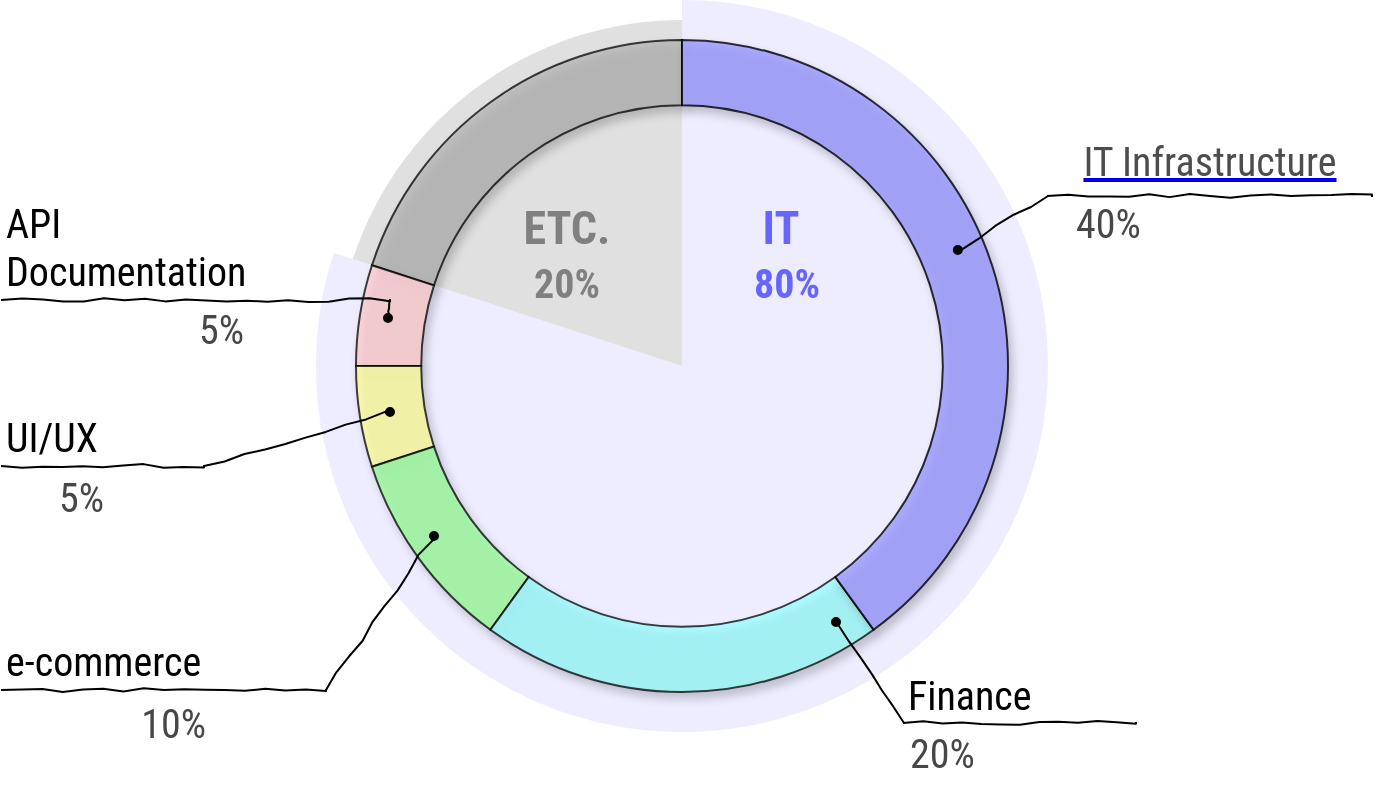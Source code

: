 <mxfile version="22.1.11" type="device">
  <diagram name="Page-1" id="viIcu50T6LygO2T--FVd">
    <mxGraphModel dx="1648" dy="2624" grid="0" gridSize="10" guides="1" tooltips="1" connect="1" arrows="1" fold="1" page="1" pageScale="1" pageWidth="800" pageHeight="800" math="0" shadow="0">
      <root>
        <mxCell id="0" />
        <mxCell id="1" value="light" parent="0" visible="0" />
        <mxCell id="ik-Oswm8SHKjp2aYhbDL-30" value="" style="rounded=1;whiteSpace=wrap;html=1;arcSize=31;strokeColor=none;strokeWidth=1;fillColor=#1CA5B8;fontColor=#ffffff;whiteSpace=wrap;align=left;verticalAlign=middle;spacingLeft=0;fontStyle=0;fontSize=14;spacing=10;shadow=0;glass=0;labelBackgroundColor=none;sketch=1;jiggle=2;curveFitting=1;fontFamily=Helvetica;" parent="1" vertex="1">
          <mxGeometry x="563" y="-630" width="72" height="276" as="geometry" />
        </mxCell>
        <mxCell id="ik-Oswm8SHKjp2aYhbDL-28" value="" style="rounded=1;whiteSpace=wrap;html=1;arcSize=10;strokeColor=none;strokeWidth=1;fillColor=#FFBC26;fontColor=#000000;whiteSpace=wrap;align=left;verticalAlign=middle;spacingLeft=0;fontStyle=1;fontSize=14;spacing=10;shadow=0;glass=0;labelBackgroundColor=none;sketch=1;jiggle=2;curveFitting=1;fontFamily=Helvetica;" parent="1" vertex="1">
          <mxGeometry x="137" y="-631" width="418" height="276" as="geometry" />
        </mxCell>
        <mxCell id="ik-Oswm8SHKjp2aYhbDL-22" value="&lt;font face=&quot;Architects Daughter&quot;&gt;&lt;span&gt;UI / UX&lt;/span&gt;&lt;/font&gt;" style="text;whiteSpace=wrap;html=1;fontSize=16;fontFamily=Helvetica;fontColor=default;align=center;verticalAlign=middle;fontStyle=0" parent="1" vertex="1">
          <mxGeometry x="345" y="-420" width="139" height="22" as="geometry" />
        </mxCell>
        <mxCell id="ik-Oswm8SHKjp2aYhbDL-25" value="&lt;font face=&quot;Architects Daughter&quot;&gt;&lt;span&gt;API Documentation&lt;/span&gt;&lt;/font&gt;" style="text;whiteSpace=wrap;html=1;fontSize=16;fontFamily=Helvetica;fontColor=default;align=center;verticalAlign=middle;fontStyle=0" parent="1" vertex="1">
          <mxGeometry x="408" y="-396" width="139" height="22" as="geometry" />
        </mxCell>
        <mxCell id="ik-Oswm8SHKjp2aYhbDL-27" value="" style="group" parent="1" vertex="1" connectable="0">
          <mxGeometry x="147" y="-503" width="400" height="20" as="geometry" />
        </mxCell>
        <mxCell id="ik-Oswm8SHKjp2aYhbDL-7" value="40%&lt;br&gt;Infrastructure" style="shape=crossbar;whiteSpace=wrap;html=1;rounded=1;shadow=0;glass=0;labelBackgroundColor=none;sketch=1;jiggle=2;curveFitting=1;strokeColor=default;strokeWidth=2;align=center;verticalAlign=middle;fontFamily=Architects Daughter;fontSize=16;fontColor=default;fillColor=default;fontSource=https%3A%2F%2Ffonts.googleapis.com%2Fcss%3Ffamily%3DArchitects%2BDaughter;fontStyle=1" parent="ik-Oswm8SHKjp2aYhbDL-27" vertex="1">
          <mxGeometry width="199.688" height="20" as="geometry" />
        </mxCell>
        <mxCell id="ik-Oswm8SHKjp2aYhbDL-13" value="20%&lt;br&gt;finance" style="shape=crossbar;whiteSpace=wrap;html=1;rounded=1;shadow=0;glass=0;labelBackgroundColor=none;sketch=1;jiggle=2;curveFitting=1;strokeColor=default;strokeWidth=2;align=center;verticalAlign=middle;fontFamily=Architects Daughter;fontSize=16;fontColor=default;fillColor=default;fontSource=https%3A%2F%2Ffonts.googleapis.com%2Fcss%3Ffamily%3DArchitects%2BDaughter;fontStyle=1" parent="ik-Oswm8SHKjp2aYhbDL-27" vertex="1">
          <mxGeometry x="199.688" width="99.844" height="20" as="geometry" />
        </mxCell>
        <mxCell id="ik-Oswm8SHKjp2aYhbDL-14" value="10%&lt;br&gt;&amp;nbsp;" style="shape=crossbar;whiteSpace=wrap;html=1;rounded=1;shadow=0;glass=0;labelBackgroundColor=none;sketch=1;jiggle=2;curveFitting=1;strokeColor=default;strokeWidth=2;align=center;verticalAlign=middle;fontFamily=Architects Daughter;fontSize=16;fontColor=default;fillColor=default;fontSource=https%3A%2F%2Ffonts.googleapis.com%2Fcss%3Ffamily%3DArchitects%2BDaughter;fontStyle=1" parent="ik-Oswm8SHKjp2aYhbDL-27" vertex="1">
          <mxGeometry x="299.532" width="49.922" height="20" as="geometry" />
        </mxCell>
        <mxCell id="ik-Oswm8SHKjp2aYhbDL-21" value="5%&lt;br&gt;&amp;nbsp;" style="shape=crossbar;whiteSpace=wrap;html=1;rounded=1;shadow=0;glass=0;labelBackgroundColor=none;sketch=1;jiggle=2;curveFitting=1;strokeColor=default;strokeWidth=2;align=center;verticalAlign=middle;fontFamily=Architects Daughter;fontSize=16;fontColor=default;fillColor=default;fontSource=https%3A%2F%2Ffonts.googleapis.com%2Fcss%3Ffamily%3DArchitects%2BDaughter;fontStyle=1" parent="ik-Oswm8SHKjp2aYhbDL-27" vertex="1">
          <mxGeometry x="350.078" width="24.961" height="20" as="geometry" />
        </mxCell>
        <mxCell id="ik-Oswm8SHKjp2aYhbDL-24" value="5%&lt;br&gt;&amp;nbsp;" style="shape=crossbar;whiteSpace=wrap;html=1;rounded=1;shadow=0;glass=0;labelBackgroundColor=none;sketch=1;jiggle=2;curveFitting=1;strokeColor=default;strokeWidth=2;align=center;verticalAlign=middle;fontFamily=Architects Daughter;fontSize=16;fontColor=default;fillColor=default;fontSource=https%3A%2F%2Ffonts.googleapis.com%2Fcss%3Ffamily%3DArchitects%2BDaughter;fontStyle=1" parent="ik-Oswm8SHKjp2aYhbDL-27" vertex="1">
          <mxGeometry x="375.039" width="24.961" height="20" as="geometry" />
        </mxCell>
        <mxCell id="ik-Oswm8SHKjp2aYhbDL-20" style="edgeStyle=orthogonalEdgeStyle;rounded=0;sketch=1;hachureGap=4;jiggle=2;curveFitting=1;orthogonalLoop=1;jettySize=auto;html=1;exitX=0.5;exitY=0.5;exitDx=0;exitDy=0;exitPerimeter=0;fontFamily=Helvetica;fontSource=https%3A%2F%2Ffonts.googleapis.com%2Fcss%3Ffamily%3DArchitects%2BDaughter;fontSize=16;fontColor=default;startSize=8;endSize=8;" parent="1" source="ik-Oswm8SHKjp2aYhbDL-21" target="ik-Oswm8SHKjp2aYhbDL-22" edge="1">
          <mxGeometry relative="1" as="geometry">
            <Array as="points">
              <mxPoint x="510" y="-443" />
              <mxPoint x="415" y="-443" />
            </Array>
          </mxGeometry>
        </mxCell>
        <mxCell id="ik-Oswm8SHKjp2aYhbDL-23" style="edgeStyle=orthogonalEdgeStyle;rounded=0;sketch=1;hachureGap=4;jiggle=2;curveFitting=1;orthogonalLoop=1;jettySize=auto;html=1;exitX=0.5;exitY=0.5;exitDx=0;exitDy=0;exitPerimeter=0;fontFamily=Helvetica;fontSource=https%3A%2F%2Ffonts.googleapis.com%2Fcss%3Ffamily%3DArchitects%2BDaughter;fontSize=16;fontColor=default;startSize=8;endSize=8;" parent="1" source="ik-Oswm8SHKjp2aYhbDL-24" target="ik-Oswm8SHKjp2aYhbDL-25" edge="1">
          <mxGeometry relative="1" as="geometry">
            <Array as="points">
              <mxPoint x="535" y="-422" />
              <mxPoint x="478" y="-422" />
            </Array>
          </mxGeometry>
        </mxCell>
        <mxCell id="ik-Oswm8SHKjp2aYhbDL-31" value="&lt;font face=&quot;Architects Daughter&quot;&gt;&lt;span&gt;e-commerce&lt;/span&gt;&lt;/font&gt;" style="text;whiteSpace=wrap;html=1;fontSize=16;fontFamily=Helvetica;fontColor=default;align=center;verticalAlign=middle;fontStyle=0" parent="1" vertex="1">
          <mxGeometry x="277.5" y="-438" width="139" height="22" as="geometry" />
        </mxCell>
        <mxCell id="ik-Oswm8SHKjp2aYhbDL-19" style="edgeStyle=orthogonalEdgeStyle;rounded=0;sketch=1;hachureGap=4;jiggle=2;curveFitting=1;orthogonalLoop=1;jettySize=auto;html=1;exitX=0.5;exitY=0.5;exitDx=0;exitDy=0;exitPerimeter=0;fontFamily=Helvetica;fontSource=https%3A%2F%2Ffonts.googleapis.com%2Fcss%3Ffamily%3DArchitects%2BDaughter;fontSize=16;fontColor=default;startSize=8;endSize=8;entryX=0.475;entryY=0.091;entryDx=0;entryDy=0;entryPerimeter=0;" parent="1" source="ik-Oswm8SHKjp2aYhbDL-14" target="ik-Oswm8SHKjp2aYhbDL-31" edge="1">
          <mxGeometry relative="1" as="geometry">
            <mxPoint x="494" y="-267" as="targetPoint" />
            <Array as="points">
              <mxPoint x="471" y="-457" />
              <mxPoint x="344" y="-457" />
            </Array>
          </mxGeometry>
        </mxCell>
        <mxCell id="ik-Oswm8SHKjp2aYhbDL-71" value="IT&lt;br style=&quot;font-size: 26px;&quot;&gt;(80%)" style="rounded=1;whiteSpace=wrap;html=1;strokeWidth=2;fillWeight=4;hachureGap=8;hachureAngle=45;fillColor=#999900;sketch=1;shadow=0;glass=0;labelBackgroundColor=none;jiggle=2;curveFitting=1;strokeColor=default;align=center;verticalAlign=bottom;fontFamily=Architects Daughter;fontSize=26;fontColor=default;labelPosition=center;verticalLabelPosition=top;fontSource=https%3A%2F%2Ffonts.googleapis.com%2Fcss%3Ffamily%3DArchitects%2BDaughter;fontStyle=1" parent="1" vertex="1">
          <mxGeometry x="147" y="-545" width="402" height="25" as="geometry" />
        </mxCell>
        <mxCell id="ik-Oswm8SHKjp2aYhbDL-72" value="ETC.&lt;br&gt;(20%)" style="rounded=1;whiteSpace=wrap;html=1;strokeWidth=2;fillWeight=4;hachureGap=8;hachureAngle=45;fillColor=#9999FF;sketch=1;shadow=0;glass=0;labelBackgroundColor=none;jiggle=2;curveFitting=1;strokeColor=default;align=center;verticalAlign=bottom;fontFamily=Architects Daughter;fontSize=26;fontColor=default;labelPosition=center;verticalLabelPosition=top;fontSource=https%3A%2F%2Ffonts.googleapis.com%2Fcss%3Ffamily%3DArchitects%2BDaughter;fontStyle=1" parent="1" vertex="1">
          <mxGeometry x="569" y="-545" width="60" height="25" as="geometry" />
        </mxCell>
        <mxCell id="ik-Oswm8SHKjp2aYhbDL-79" value="&lt;font face=&quot;Architects Daughter&quot; style=&quot;font-size: 15px;&quot;&gt;Art,&lt;br style=&quot;font-size: 15px;&quot;&gt;Social Science,&lt;br style=&quot;font-size: 15px;&quot;&gt;Media &amp;amp; commu-nication&lt;br style=&quot;font-size: 15px;&quot;&gt;&lt;/font&gt;" style="text;whiteSpace=wrap;html=1;fontSize=15;fontFamily=Helvetica;fontColor=default;align=center;verticalAlign=top;fontStyle=0" parent="1" vertex="1">
          <mxGeometry x="569" y="-512" width="61" height="143" as="geometry" />
        </mxCell>
        <mxCell id="ik-Oswm8SHKjp2aYhbDL-80" value="&lt;font face=&quot;Architects Daughter&quot;&gt;&lt;span&gt;by format&lt;/span&gt;&lt;/font&gt;" style="text;whiteSpace=wrap;html=1;fontSize=16;fontFamily=Helvetica;fontColor=default;align=left;verticalAlign=middle;fontStyle=1" parent="1" vertex="1">
          <mxGeometry x="143" y="-343" width="139" height="22" as="geometry" />
        </mxCell>
        <mxCell id="ik-Oswm8SHKjp2aYhbDL-60" value="30%&lt;br&gt;documents" style="rounded=1;whiteSpace=wrap;html=1;arcSize=50;strokeColor=none;strokeWidth=1;fillColor=#727F8C;fontColor=default;whiteSpace=wrap;align=center;verticalAlign=middle;spacingLeft=0;fontStyle=1;fontSize=18;spacing=10;shadow=0;glass=0;labelBackgroundColor=none;sketch=1;jiggle=2;curveFitting=1;fontFamily=Architects Daughter;fontSource=https%3A%2F%2Ffonts.googleapis.com%2Fcss%3Ffamily%3DArchitects%2BDaughter;fillStyle=hachure;container=0;" parent="1" vertex="1">
          <mxGeometry x="137" y="-317" width="149.124" height="50" as="geometry" />
        </mxCell>
        <mxCell id="ik-Oswm8SHKjp2aYhbDL-65" value="10%&lt;br&gt;ETC." style="rounded=1;whiteSpace=wrap;html=1;arcSize=50;strokeColor=none;strokeWidth=1;fillColor=#727F8C;fontColor=default;whiteSpace=wrap;align=center;verticalAlign=middle;spacingLeft=0;fontStyle=1;fontSize=18;spacing=0;shadow=0;glass=0;labelBackgroundColor=none;sketch=1;jiggle=2;curveFitting=1;fontFamily=Architects Daughter;fontSource=https%3A%2F%2Ffonts.googleapis.com%2Fcss%3Ffamily%3DArchitects%2BDaughter;fillStyle=hachure;container=0;horizontal=1;" parent="1" vertex="1">
          <mxGeometry x="586.213" y="-317" width="48.787" height="50" as="geometry" />
        </mxCell>
        <mxCell id="ik-Oswm8SHKjp2aYhbDL-61" value="20% website" style="rounded=1;whiteSpace=wrap;html=1;arcSize=50;strokeColor=none;strokeWidth=1;fillColor=#727F8C;fontColor=default;whiteSpace=wrap;align=center;verticalAlign=middle;spacingLeft=0;fontStyle=1;fontSize=18;spacing=10;shadow=0;glass=0;labelBackgroundColor=none;sketch=1;jiggle=2;curveFitting=1;fontFamily=Architects Daughter;fontSource=https%3A%2F%2Ffonts.googleapis.com%2Fcss%3Ffamily%3DArchitects%2BDaughter;fillStyle=hachure;container=0;" parent="1" vertex="1">
          <mxGeometry x="291" y="-317" width="93" height="50" as="geometry" />
        </mxCell>
        <mxCell id="ik-Oswm8SHKjp2aYhbDL-62" value="20%&lt;br&gt;subtitling" style="rounded=1;whiteSpace=wrap;html=1;arcSize=50;strokeColor=none;strokeWidth=1;fillColor=#727F8C;fontColor=default;whiteSpace=wrap;align=center;verticalAlign=middle;spacingLeft=0;fontStyle=1;fontSize=18;spacing=10;shadow=0;glass=0;labelBackgroundColor=none;sketch=1;jiggle=2;curveFitting=1;fontFamily=Architects Daughter;fontSource=https%3A%2F%2Ffonts.googleapis.com%2Fcss%3Ffamily%3DArchitects%2BDaughter;fillStyle=hachure;container=0;" parent="1" vertex="1">
          <mxGeometry x="389" y="-317" width="93" height="50" as="geometry" />
        </mxCell>
        <mxCell id="ik-Oswm8SHKjp2aYhbDL-64" value="20%&lt;br&gt;P.R." style="rounded=1;whiteSpace=wrap;html=1;arcSize=50;strokeColor=none;strokeWidth=1;fillColor=#727F8C;fontColor=default;whiteSpace=wrap;align=center;verticalAlign=middle;spacingLeft=0;fontStyle=1;fontSize=18;spacing=10;shadow=0;glass=0;labelBackgroundColor=none;sketch=1;jiggle=2;curveFitting=1;fontFamily=Architects Daughter;fontSource=https%3A%2F%2Ffonts.googleapis.com%2Fcss%3Ffamily%3DArchitects%2BDaughter;fillStyle=hachure;container=0;" parent="1" vertex="1">
          <mxGeometry x="487" y="-317" width="93" height="50" as="geometry" />
        </mxCell>
        <mxCell id="ik-Oswm8SHKjp2aYhbDL-115" value="dark" parent="0" visible="0" />
        <mxCell id="ik-Oswm8SHKjp2aYhbDL-116" value="" style="rounded=1;whiteSpace=wrap;html=1;arcSize=31;strokeColor=none;strokeWidth=1;fillColor=#1CA5B8;fontColor=#ffffff;whiteSpace=wrap;align=left;verticalAlign=middle;spacingLeft=0;fontStyle=0;fontSize=14;spacing=10;shadow=0;glass=0;labelBackgroundColor=none;sketch=1;jiggle=2;curveFitting=1;fontFamily=Helvetica;opacity=50;" parent="ik-Oswm8SHKjp2aYhbDL-115" vertex="1">
          <mxGeometry x="563" y="-630" width="72" height="276" as="geometry" />
        </mxCell>
        <mxCell id="ik-Oswm8SHKjp2aYhbDL-117" value="" style="rounded=1;whiteSpace=wrap;html=1;arcSize=10;strokeColor=none;strokeWidth=1;fillColor=#FFBC26;fontColor=#000000;whiteSpace=wrap;align=left;verticalAlign=middle;spacingLeft=0;fontStyle=1;fontSize=14;spacing=10;shadow=0;glass=0;labelBackgroundColor=none;sketch=1;jiggle=2;curveFitting=1;fontFamily=Helvetica;opacity=50;" parent="ik-Oswm8SHKjp2aYhbDL-115" vertex="1">
          <mxGeometry x="137" y="-631" width="418" height="276" as="geometry" />
        </mxCell>
        <mxCell id="ik-Oswm8SHKjp2aYhbDL-118" value="&lt;font face=&quot;Architects Daughter&quot;&gt;&lt;span&gt;UI / UX&lt;/span&gt;&lt;/font&gt;" style="text;whiteSpace=wrap;html=1;fontSize=16;fontFamily=Helvetica;fontColor=default;align=center;verticalAlign=middle;fontStyle=0" parent="ik-Oswm8SHKjp2aYhbDL-115" vertex="1">
          <mxGeometry x="345" y="-420" width="139" height="22" as="geometry" />
        </mxCell>
        <mxCell id="ik-Oswm8SHKjp2aYhbDL-119" value="&lt;font face=&quot;Architects Daughter&quot;&gt;&lt;span&gt;API Documentation&lt;/span&gt;&lt;/font&gt;" style="text;whiteSpace=wrap;html=1;fontSize=16;fontFamily=Helvetica;fontColor=default;align=center;verticalAlign=middle;fontStyle=0" parent="ik-Oswm8SHKjp2aYhbDL-115" vertex="1">
          <mxGeometry x="408" y="-396" width="139" height="22" as="geometry" />
        </mxCell>
        <mxCell id="ik-Oswm8SHKjp2aYhbDL-120" value="" style="group" parent="ik-Oswm8SHKjp2aYhbDL-115" vertex="1" connectable="0">
          <mxGeometry x="147" y="-503" width="400" height="20" as="geometry" />
        </mxCell>
        <mxCell id="ik-Oswm8SHKjp2aYhbDL-121" value="40%&lt;br&gt;Infrastructure" style="shape=crossbar;whiteSpace=wrap;html=1;rounded=1;shadow=0;glass=0;labelBackgroundColor=none;sketch=1;jiggle=2;curveFitting=1;strokeColor=default;strokeWidth=2;align=center;verticalAlign=middle;fontFamily=Architects Daughter;fontSize=16;fontColor=default;fillColor=default;fontSource=https%3A%2F%2Ffonts.googleapis.com%2Fcss%3Ffamily%3DArchitects%2BDaughter;fontStyle=1" parent="ik-Oswm8SHKjp2aYhbDL-120" vertex="1">
          <mxGeometry width="199.688" height="20" as="geometry" />
        </mxCell>
        <mxCell id="ik-Oswm8SHKjp2aYhbDL-122" value="20%&lt;br&gt;finance" style="shape=crossbar;whiteSpace=wrap;html=1;rounded=1;shadow=0;glass=0;labelBackgroundColor=none;sketch=1;jiggle=2;curveFitting=1;strokeColor=default;strokeWidth=2;align=center;verticalAlign=middle;fontFamily=Architects Daughter;fontSize=16;fontColor=default;fillColor=default;fontSource=https%3A%2F%2Ffonts.googleapis.com%2Fcss%3Ffamily%3DArchitects%2BDaughter;fontStyle=1" parent="ik-Oswm8SHKjp2aYhbDL-120" vertex="1">
          <mxGeometry x="199.688" width="99.844" height="20" as="geometry" />
        </mxCell>
        <mxCell id="ik-Oswm8SHKjp2aYhbDL-123" value="10%&lt;br&gt;&amp;nbsp;" style="shape=crossbar;whiteSpace=wrap;html=1;rounded=1;shadow=0;glass=0;labelBackgroundColor=none;sketch=1;jiggle=2;curveFitting=1;strokeColor=default;strokeWidth=2;align=center;verticalAlign=middle;fontFamily=Architects Daughter;fontSize=16;fontColor=default;fillColor=default;fontSource=https%3A%2F%2Ffonts.googleapis.com%2Fcss%3Ffamily%3DArchitects%2BDaughter;fontStyle=1" parent="ik-Oswm8SHKjp2aYhbDL-120" vertex="1">
          <mxGeometry x="299.532" width="49.922" height="20" as="geometry" />
        </mxCell>
        <mxCell id="ik-Oswm8SHKjp2aYhbDL-124" value="5%&lt;br&gt;&amp;nbsp;" style="shape=crossbar;whiteSpace=wrap;html=1;rounded=1;shadow=0;glass=0;labelBackgroundColor=none;sketch=1;jiggle=2;curveFitting=1;strokeColor=default;strokeWidth=2;align=center;verticalAlign=middle;fontFamily=Architects Daughter;fontSize=16;fontColor=default;fillColor=default;fontSource=https%3A%2F%2Ffonts.googleapis.com%2Fcss%3Ffamily%3DArchitects%2BDaughter;fontStyle=1" parent="ik-Oswm8SHKjp2aYhbDL-120" vertex="1">
          <mxGeometry x="350.078" width="24.961" height="20" as="geometry" />
        </mxCell>
        <mxCell id="ik-Oswm8SHKjp2aYhbDL-125" value="5%&lt;br&gt;&amp;nbsp;" style="shape=crossbar;whiteSpace=wrap;html=1;rounded=1;shadow=0;glass=0;labelBackgroundColor=none;sketch=1;jiggle=2;curveFitting=1;strokeColor=default;strokeWidth=2;align=center;verticalAlign=middle;fontFamily=Architects Daughter;fontSize=16;fontColor=default;fillColor=default;fontSource=https%3A%2F%2Ffonts.googleapis.com%2Fcss%3Ffamily%3DArchitects%2BDaughter;fontStyle=1" parent="ik-Oswm8SHKjp2aYhbDL-120" vertex="1">
          <mxGeometry x="375.039" width="24.961" height="20" as="geometry" />
        </mxCell>
        <mxCell id="ik-Oswm8SHKjp2aYhbDL-126" style="edgeStyle=orthogonalEdgeStyle;rounded=0;sketch=1;hachureGap=4;jiggle=2;curveFitting=1;orthogonalLoop=1;jettySize=auto;html=1;exitX=0.5;exitY=0.5;exitDx=0;exitDy=0;exitPerimeter=0;fontFamily=Helvetica;fontSource=https%3A%2F%2Ffonts.googleapis.com%2Fcss%3Ffamily%3DArchitects%2BDaughter;fontSize=16;fontColor=default;startSize=8;endSize=8;" parent="ik-Oswm8SHKjp2aYhbDL-115" source="ik-Oswm8SHKjp2aYhbDL-124" target="ik-Oswm8SHKjp2aYhbDL-118" edge="1">
          <mxGeometry relative="1" as="geometry">
            <Array as="points">
              <mxPoint x="510" y="-443" />
              <mxPoint x="415" y="-443" />
            </Array>
          </mxGeometry>
        </mxCell>
        <mxCell id="ik-Oswm8SHKjp2aYhbDL-127" style="edgeStyle=orthogonalEdgeStyle;rounded=0;sketch=1;hachureGap=4;jiggle=2;curveFitting=1;orthogonalLoop=1;jettySize=auto;html=1;exitX=0.5;exitY=0.5;exitDx=0;exitDy=0;exitPerimeter=0;fontFamily=Helvetica;fontSource=https%3A%2F%2Ffonts.googleapis.com%2Fcss%3Ffamily%3DArchitects%2BDaughter;fontSize=16;fontColor=default;startSize=8;endSize=8;" parent="ik-Oswm8SHKjp2aYhbDL-115" source="ik-Oswm8SHKjp2aYhbDL-125" target="ik-Oswm8SHKjp2aYhbDL-119" edge="1">
          <mxGeometry relative="1" as="geometry">
            <Array as="points">
              <mxPoint x="535" y="-422" />
              <mxPoint x="478" y="-422" />
            </Array>
          </mxGeometry>
        </mxCell>
        <mxCell id="ik-Oswm8SHKjp2aYhbDL-128" value="&lt;font face=&quot;Architects Daughter&quot;&gt;&lt;span&gt;e-commerce&lt;/span&gt;&lt;/font&gt;" style="text;whiteSpace=wrap;html=1;fontSize=16;fontFamily=Helvetica;fontColor=default;align=center;verticalAlign=middle;fontStyle=0" parent="ik-Oswm8SHKjp2aYhbDL-115" vertex="1">
          <mxGeometry x="277.5" y="-438" width="139" height="22" as="geometry" />
        </mxCell>
        <mxCell id="ik-Oswm8SHKjp2aYhbDL-129" style="edgeStyle=orthogonalEdgeStyle;rounded=0;sketch=1;hachureGap=4;jiggle=2;curveFitting=1;orthogonalLoop=1;jettySize=auto;html=1;exitX=0.5;exitY=0.5;exitDx=0;exitDy=0;exitPerimeter=0;fontFamily=Helvetica;fontSource=https%3A%2F%2Ffonts.googleapis.com%2Fcss%3Ffamily%3DArchitects%2BDaughter;fontSize=16;fontColor=default;startSize=8;endSize=8;entryX=0.475;entryY=0.091;entryDx=0;entryDy=0;entryPerimeter=0;" parent="ik-Oswm8SHKjp2aYhbDL-115" source="ik-Oswm8SHKjp2aYhbDL-123" target="ik-Oswm8SHKjp2aYhbDL-128" edge="1">
          <mxGeometry relative="1" as="geometry">
            <mxPoint x="494" y="-267" as="targetPoint" />
            <Array as="points">
              <mxPoint x="471" y="-457" />
              <mxPoint x="344" y="-457" />
            </Array>
          </mxGeometry>
        </mxCell>
        <mxCell id="ik-Oswm8SHKjp2aYhbDL-130" value="IT&lt;br style=&quot;font-size: 26px;&quot;&gt;(80%)" style="rounded=1;whiteSpace=wrap;html=1;strokeWidth=2;fillWeight=4;hachureGap=8;hachureAngle=45;fillColor=#999900;sketch=1;shadow=0;glass=0;labelBackgroundColor=none;jiggle=2;curveFitting=1;strokeColor=default;align=center;verticalAlign=bottom;fontFamily=Architects Daughter;fontSize=26;fontColor=default;labelPosition=center;verticalLabelPosition=top;fontSource=https%3A%2F%2Ffonts.googleapis.com%2Fcss%3Ffamily%3DArchitects%2BDaughter;fontStyle=1" parent="ik-Oswm8SHKjp2aYhbDL-115" vertex="1">
          <mxGeometry x="147" y="-545" width="402" height="25" as="geometry" />
        </mxCell>
        <mxCell id="ik-Oswm8SHKjp2aYhbDL-131" value="ETC.&lt;br&gt;(20%)" style="rounded=1;whiteSpace=wrap;html=1;strokeWidth=2;fillWeight=4;hachureGap=8;hachureAngle=45;fillColor=#9999FF;sketch=1;shadow=0;glass=0;labelBackgroundColor=none;jiggle=2;curveFitting=1;strokeColor=default;align=center;verticalAlign=bottom;fontFamily=Architects Daughter;fontSize=26;fontColor=default;labelPosition=center;verticalLabelPosition=top;fontSource=https%3A%2F%2Ffonts.googleapis.com%2Fcss%3Ffamily%3DArchitects%2BDaughter;fontStyle=1" parent="ik-Oswm8SHKjp2aYhbDL-115" vertex="1">
          <mxGeometry x="569" y="-545" width="60" height="25" as="geometry" />
        </mxCell>
        <mxCell id="ik-Oswm8SHKjp2aYhbDL-132" value="&lt;font face=&quot;Architects Daughter&quot; style=&quot;font-size: 15px;&quot;&gt;Art,&lt;br style=&quot;font-size: 15px;&quot;&gt;Social Science,&lt;br style=&quot;font-size: 15px;&quot;&gt;Media &amp;amp; commu-nication&lt;br style=&quot;font-size: 15px;&quot;&gt;&lt;/font&gt;" style="text;whiteSpace=wrap;html=1;fontSize=15;fontFamily=Helvetica;fontColor=default;align=center;verticalAlign=top;fontStyle=0" parent="ik-Oswm8SHKjp2aYhbDL-115" vertex="1">
          <mxGeometry x="569" y="-512" width="61" height="143" as="geometry" />
        </mxCell>
        <mxCell id="ik-Oswm8SHKjp2aYhbDL-133" value="&lt;font face=&quot;Architects Daughter&quot;&gt;&lt;span&gt;by format&lt;/span&gt;&lt;/font&gt;" style="text;whiteSpace=wrap;html=1;fontSize=16;fontFamily=Helvetica;fontColor=default;align=left;verticalAlign=middle;fontStyle=1" parent="ik-Oswm8SHKjp2aYhbDL-115" vertex="1">
          <mxGeometry x="143" y="-343" width="139" height="22" as="geometry" />
        </mxCell>
        <mxCell id="ik-Oswm8SHKjp2aYhbDL-134" value="30%&lt;br&gt;documents" style="rounded=1;whiteSpace=wrap;html=1;arcSize=50;strokeColor=none;strokeWidth=1;fillColor=#727F8C;fontColor=#CCCCCC;whiteSpace=wrap;align=center;verticalAlign=middle;spacingLeft=0;fontStyle=1;fontSize=18;spacing=10;shadow=0;glass=0;labelBackgroundColor=none;sketch=1;jiggle=2;curveFitting=1;fontFamily=Architects Daughter;fontSource=https%3A%2F%2Ffonts.googleapis.com%2Fcss%3Ffamily%3DArchitects%2BDaughter;fillStyle=hachure;container=0;opacity=75;" parent="ik-Oswm8SHKjp2aYhbDL-115" vertex="1">
          <mxGeometry x="137" y="-317" width="149.124" height="50" as="geometry" />
        </mxCell>
        <mxCell id="ik-Oswm8SHKjp2aYhbDL-135" value="10%&lt;br&gt;ETC." style="rounded=1;whiteSpace=wrap;html=1;arcSize=50;strokeColor=none;strokeWidth=1;fillColor=#727F8C;fontColor=#CCCCCC;whiteSpace=wrap;align=center;verticalAlign=middle;spacingLeft=0;fontStyle=1;fontSize=18;spacing=0;shadow=0;glass=0;labelBackgroundColor=none;sketch=1;jiggle=2;curveFitting=1;fontFamily=Architects Daughter;fontSource=https%3A%2F%2Ffonts.googleapis.com%2Fcss%3Ffamily%3DArchitects%2BDaughter;fillStyle=hachure;container=0;horizontal=1;opacity=75;" parent="ik-Oswm8SHKjp2aYhbDL-115" vertex="1">
          <mxGeometry x="586.213" y="-317" width="48.787" height="50" as="geometry" />
        </mxCell>
        <mxCell id="ik-Oswm8SHKjp2aYhbDL-136" value="20% website" style="rounded=1;whiteSpace=wrap;html=1;arcSize=50;strokeColor=none;strokeWidth=1;fillColor=#727F8C;fontColor=#CCCCCC;whiteSpace=wrap;align=center;verticalAlign=middle;spacingLeft=0;fontStyle=1;fontSize=18;spacing=10;shadow=0;glass=0;labelBackgroundColor=none;sketch=1;jiggle=2;curveFitting=1;fontFamily=Architects Daughter;fontSource=https%3A%2F%2Ffonts.googleapis.com%2Fcss%3Ffamily%3DArchitects%2BDaughter;fillStyle=hachure;container=0;opacity=75;" parent="ik-Oswm8SHKjp2aYhbDL-115" vertex="1">
          <mxGeometry x="291" y="-317" width="93" height="50" as="geometry" />
        </mxCell>
        <mxCell id="ik-Oswm8SHKjp2aYhbDL-137" value="20%&lt;br&gt;subtitling" style="rounded=1;whiteSpace=wrap;html=1;arcSize=50;strokeColor=none;strokeWidth=1;fillColor=#727F8C;fontColor=#CCCCCC;whiteSpace=wrap;align=center;verticalAlign=middle;spacingLeft=0;fontStyle=1;fontSize=18;spacing=10;shadow=0;glass=0;labelBackgroundColor=none;sketch=1;jiggle=2;curveFitting=1;fontFamily=Architects Daughter;fontSource=https%3A%2F%2Ffonts.googleapis.com%2Fcss%3Ffamily%3DArchitects%2BDaughter;fillStyle=hachure;container=0;opacity=75;" parent="ik-Oswm8SHKjp2aYhbDL-115" vertex="1">
          <mxGeometry x="389" y="-317" width="93" height="50" as="geometry" />
        </mxCell>
        <mxCell id="ik-Oswm8SHKjp2aYhbDL-138" value="20%&lt;br&gt;P.R." style="rounded=1;whiteSpace=wrap;html=1;arcSize=50;strokeColor=none;strokeWidth=1;fillColor=#727F8C;fontColor=#CCCCCC;whiteSpace=wrap;align=center;verticalAlign=middle;spacingLeft=0;fontStyle=1;fontSize=18;spacing=10;shadow=0;glass=0;labelBackgroundColor=none;sketch=1;jiggle=2;curveFitting=1;fontFamily=Architects Daughter;fontSource=https%3A%2F%2Ffonts.googleapis.com%2Fcss%3Ffamily%3DArchitects%2BDaughter;fillStyle=hachure;container=0;opacity=75;" parent="ik-Oswm8SHKjp2aYhbDL-115" vertex="1">
          <mxGeometry x="487" y="-317" width="93" height="50" as="geometry" />
        </mxCell>
        <mxCell id="ik-Oswm8SHKjp2aYhbDL-139" value="neutral, glossy" style="" parent="0" visible="0" />
        <mxCell id="fKAavyPOBQqlRlKc0EKa-1" value="" style="rounded=1;whiteSpace=wrap;html=1;arcSize=10;strokeColor=none;strokeWidth=1;fillColor=#FFBC26;fontColor=#000000;whiteSpace=wrap;align=left;verticalAlign=middle;spacingLeft=0;fontStyle=1;fontSize=14;spacing=10;shadow=0;glass=0;labelBackgroundColor=none;sketch=1;jiggle=2;curveFitting=1;fontFamily=Helvetica;opacity=50;fillStyle=dashed;" vertex="1" parent="ik-Oswm8SHKjp2aYhbDL-139">
          <mxGeometry x="136" y="-595" width="490" height="260" as="geometry" />
        </mxCell>
        <mxCell id="ik-Oswm8SHKjp2aYhbDL-142" value="&lt;font style=&quot;font-size: 12px;&quot;&gt;&lt;span style=&quot;font-size: 12px;&quot;&gt;UI / UX&lt;/span&gt;&lt;/font&gt;" style="text;whiteSpace=wrap;html=1;fontSize=12;fontFamily=IBM Plex Sans Condensed;fontColor=default;align=center;verticalAlign=top;fontStyle=0;fontSource=https%3A%2F%2Ffonts.googleapis.com%2Fcss%3Ffamily%3DIBM%2BPlex%2BSans%2BCondensed;" parent="ik-Oswm8SHKjp2aYhbDL-139" vertex="1">
          <mxGeometry x="399" y="-424" width="55" height="22" as="geometry" />
        </mxCell>
        <mxCell id="ik-Oswm8SHKjp2aYhbDL-143" value="&lt;font style=&quot;font-size: 12px;&quot;&gt;&lt;span style=&quot;font-size: 12px;&quot;&gt;API Documentation&lt;/span&gt;&lt;/font&gt;" style="text;whiteSpace=wrap;html=1;fontSize=12;fontFamily=IBM Plex Sans Condensed;fontColor=default;align=center;verticalAlign=top;fontStyle=0;fontSource=https%3A%2F%2Ffonts.googleapis.com%2Fcss%3Ffamily%3DIBM%2BPlex%2BSans%2BCondensed;" parent="ik-Oswm8SHKjp2aYhbDL-139" vertex="1">
          <mxGeometry x="463" y="-424" width="83" height="39" as="geometry" />
        </mxCell>
        <mxCell id="ik-Oswm8SHKjp2aYhbDL-150" style="edgeStyle=orthogonalEdgeStyle;rounded=0;hachureGap=4;orthogonalLoop=1;jettySize=auto;html=1;exitX=0.5;exitY=0.5;exitDx=0;exitDy=0;exitPerimeter=0;fontFamily=IBM Plex Sans Condensed;fontSource=https%3A%2F%2Ffonts.googleapis.com%2Fcss%3Ffamily%3DIBM%2BPlex%2BSans%2BCondensed;fontSize=16;fontColor=default;startSize=8;endSize=3;endArrow=blockThin;endFill=1;strokeWidth=1;entryX=0.5;entryY=0;entryDx=0;entryDy=0;" parent="ik-Oswm8SHKjp2aYhbDL-139" source="ik-Oswm8SHKjp2aYhbDL-148" target="ik-Oswm8SHKjp2aYhbDL-142" edge="1">
          <mxGeometry relative="1" as="geometry">
            <Array as="points">
              <mxPoint x="509" y="-444" />
              <mxPoint x="427" y="-444" />
            </Array>
          </mxGeometry>
        </mxCell>
        <mxCell id="ik-Oswm8SHKjp2aYhbDL-151" style="edgeStyle=orthogonalEdgeStyle;rounded=0;hachureGap=4;orthogonalLoop=1;jettySize=auto;html=1;exitX=0.5;exitY=0.5;exitDx=0;exitDy=0;exitPerimeter=0;fontFamily=IBM Plex Sans Condensed;fontSource=https%3A%2F%2Ffonts.googleapis.com%2Fcss%3Ffamily%3DIBM%2BPlex%2BSans%2BCondensed;fontSize=16;fontColor=default;startSize=8;endSize=3;endArrow=blockThin;endFill=1;strokeWidth=1;entryX=0.5;entryY=0;entryDx=0;entryDy=0;" parent="ik-Oswm8SHKjp2aYhbDL-139" source="ik-Oswm8SHKjp2aYhbDL-149" target="ik-Oswm8SHKjp2aYhbDL-143" edge="1">
          <mxGeometry relative="1" as="geometry">
            <Array as="points">
              <mxPoint x="534" y="-438" />
              <mxPoint x="505" y="-438" />
            </Array>
          </mxGeometry>
        </mxCell>
        <mxCell id="ik-Oswm8SHKjp2aYhbDL-152" value="&lt;font style=&quot;font-size: 12px;&quot;&gt;&lt;span style=&quot;font-size: 12px;&quot;&gt;e-commerce&lt;/span&gt;&lt;/font&gt;" style="text;whiteSpace=wrap;html=1;fontSize=12;fontFamily=IBM Plex Sans Condensed;fontColor=default;align=center;verticalAlign=top;fontStyle=0;fontSource=https%3A%2F%2Ffonts.googleapis.com%2Fcss%3Ffamily%3DIBM%2BPlex%2BSans%2BCondensed;" parent="ik-Oswm8SHKjp2aYhbDL-139" vertex="1">
          <mxGeometry x="294.5" y="-424" width="104" height="22" as="geometry" />
        </mxCell>
        <mxCell id="ik-Oswm8SHKjp2aYhbDL-153" style="edgeStyle=orthogonalEdgeStyle;rounded=0;hachureGap=4;orthogonalLoop=1;jettySize=auto;html=1;exitX=0.5;exitY=0.5;exitDx=0;exitDy=0;exitPerimeter=0;fontFamily=IBM Plex Sans Condensed;fontSource=https%3A%2F%2Ffonts.googleapis.com%2Fcss%3Ffamily%3DIBM%2BPlex%2BSans%2BCondensed;fontSize=16;fontColor=default;startSize=8;endSize=3;entryX=0.475;entryY=0.091;entryDx=0;entryDy=0;entryPerimeter=0;endArrow=blockThin;endFill=1;strokeWidth=1;" parent="ik-Oswm8SHKjp2aYhbDL-139" source="ik-Oswm8SHKjp2aYhbDL-147" target="ik-Oswm8SHKjp2aYhbDL-152" edge="1">
          <mxGeometry relative="1" as="geometry">
            <mxPoint x="494" y="-267" as="targetPoint" />
            <Array as="points">
              <mxPoint x="472" y="-451" />
              <mxPoint x="344" y="-451" />
            </Array>
          </mxGeometry>
        </mxCell>
        <mxCell id="ik-Oswm8SHKjp2aYhbDL-154" value="IT&lt;br style=&quot;font-size: 17px;&quot;&gt;(80%)" style="rounded=1;whiteSpace=wrap;html=1;strokeWidth=2;fillWeight=4;hachureGap=8;hachureAngle=45;fillColor=#999900;shadow=0;glass=0;labelBackgroundColor=none;strokeColor=default;align=center;verticalAlign=bottom;fontFamily=IBM Plex Sans;fontSize=17;fontColor=default;labelPosition=center;verticalLabelPosition=top;fontSource=https%3A%2F%2Ffonts.googleapis.com%2Fcss%3Ffamily%3DIBM%2BPlex%2BSans;fontStyle=1;opacity=75;" parent="ik-Oswm8SHKjp2aYhbDL-139" vertex="1">
          <mxGeometry x="147" y="-539" width="399" height="25" as="geometry" />
        </mxCell>
        <mxCell id="ik-Oswm8SHKjp2aYhbDL-155" value="ETC.&lt;br style=&quot;font-size: 17px;&quot;&gt;(20%)" style="rounded=1;whiteSpace=wrap;html=1;strokeWidth=2;fillWeight=4;hachureGap=8;hachureAngle=45;fillColor=#9999FF;shadow=0;glass=0;labelBackgroundColor=none;strokeColor=default;align=center;verticalAlign=bottom;fontFamily=IBM Plex Sans;fontSize=17;fontColor=default;labelPosition=center;verticalLabelPosition=top;fontSource=https%3A%2F%2Ffonts.googleapis.com%2Fcss%3Ffamily%3DIBM%2BPlex%2BSans;fontStyle=1;opacity=75;" parent="ik-Oswm8SHKjp2aYhbDL-139" vertex="1">
          <mxGeometry x="556" y="-539" width="60" height="25" as="geometry" />
        </mxCell>
        <mxCell id="ik-Oswm8SHKjp2aYhbDL-156" value="&lt;font style=&quot;font-size: 12px;&quot;&gt;Art,&lt;br style=&quot;font-size: 12px;&quot;&gt;Social Science,&lt;br style=&quot;font-size: 12px;&quot;&gt;Media &amp;amp; commu-nication&lt;br style=&quot;font-size: 12px;&quot;&gt;&lt;/font&gt;" style="text;whiteSpace=wrap;html=1;fontSize=12;fontFamily=IBM Plex Sans Condensed;fontColor=default;align=center;verticalAlign=top;fontStyle=0;fontSource=https%3A%2F%2Ffonts.googleapis.com%2Fcss%3Ffamily%3DIBM%2BPlex%2BSans%2BCondensed;" parent="ik-Oswm8SHKjp2aYhbDL-139" vertex="1">
          <mxGeometry x="418" y="-182" width="61" height="143" as="geometry" />
        </mxCell>
        <mxCell id="ik-Oswm8SHKjp2aYhbDL-157" value="&lt;font&gt;&lt;span&gt;by format&lt;/span&gt;&lt;/font&gt;" style="text;whiteSpace=wrap;html=1;fontSize=16;fontFamily=IBM Plex Sans;fontColor=default;align=left;verticalAlign=middle;fontStyle=1;fontSource=https%3A%2F%2Ffonts.googleapis.com%2Fcss%3Ffamily%3DIBM%2BPlex%2BSans;" parent="ik-Oswm8SHKjp2aYhbDL-139" vertex="1">
          <mxGeometry x="143" y="-343" width="139" height="22" as="geometry" />
        </mxCell>
        <mxCell id="ik-Oswm8SHKjp2aYhbDL-158" value="30%&lt;br&gt;documents" style="rounded=1;whiteSpace=wrap;html=1;arcSize=50;strokeColor=none;strokeWidth=1;fillColor=#727F8C;fontColor=#CCCCCC;whiteSpace=wrap;align=center;verticalAlign=middle;spacingLeft=0;fontStyle=1;fontSize=18;spacing=10;shadow=0;glass=0;labelBackgroundColor=none;fontFamily=IBM Plex Sans;fontSource=https%3A%2F%2Ffonts.googleapis.com%2Fcss%3Ffamily%3DIBM%2BPlex%2BSans;fillStyle=hachure;container=0;opacity=75;" parent="ik-Oswm8SHKjp2aYhbDL-139" vertex="1">
          <mxGeometry x="137" y="-317" width="149.124" height="50" as="geometry" />
        </mxCell>
        <mxCell id="ik-Oswm8SHKjp2aYhbDL-159" value="10%&lt;br&gt;ETC." style="rounded=1;whiteSpace=wrap;html=1;arcSize=50;strokeColor=none;strokeWidth=1;fillColor=#727F8C;fontColor=#CCCCCC;whiteSpace=wrap;align=center;verticalAlign=middle;spacingLeft=0;fontStyle=1;fontSize=18;spacing=0;shadow=0;glass=0;labelBackgroundColor=none;fontFamily=IBM Plex Sans;fontSource=https%3A%2F%2Ffonts.googleapis.com%2Fcss%3Ffamily%3DIBM%2BPlex%2BSans;fillStyle=hachure;container=0;horizontal=1;opacity=75;" parent="ik-Oswm8SHKjp2aYhbDL-139" vertex="1">
          <mxGeometry x="586.213" y="-317" width="48.787" height="50" as="geometry" />
        </mxCell>
        <mxCell id="ik-Oswm8SHKjp2aYhbDL-160" value="20% website" style="rounded=1;whiteSpace=wrap;html=1;arcSize=50;strokeColor=none;strokeWidth=1;fillColor=#727F8C;fontColor=#CCCCCC;whiteSpace=wrap;align=center;verticalAlign=middle;spacingLeft=0;fontStyle=1;fontSize=18;spacing=10;shadow=0;glass=0;labelBackgroundColor=none;fontFamily=IBM Plex Sans;fontSource=https%3A%2F%2Ffonts.googleapis.com%2Fcss%3Ffamily%3DIBM%2BPlex%2BSans;fillStyle=hachure;container=0;opacity=75;" parent="ik-Oswm8SHKjp2aYhbDL-139" vertex="1">
          <mxGeometry x="291" y="-317" width="93" height="50" as="geometry" />
        </mxCell>
        <mxCell id="ik-Oswm8SHKjp2aYhbDL-161" value="20%&lt;br&gt;subtitling" style="rounded=1;whiteSpace=wrap;html=1;arcSize=50;strokeColor=none;strokeWidth=1;fillColor=#727F8C;fontColor=#CCCCCC;whiteSpace=wrap;align=center;verticalAlign=middle;spacingLeft=0;fontStyle=1;fontSize=18;spacing=10;shadow=0;glass=0;labelBackgroundColor=none;fontFamily=IBM Plex Sans;fontSource=https%3A%2F%2Ffonts.googleapis.com%2Fcss%3Ffamily%3DIBM%2BPlex%2BSans;fillStyle=hachure;container=0;opacity=75;" parent="ik-Oswm8SHKjp2aYhbDL-139" vertex="1">
          <mxGeometry x="389" y="-317" width="93" height="50" as="geometry" />
        </mxCell>
        <mxCell id="ik-Oswm8SHKjp2aYhbDL-162" value="20%&lt;br&gt;P.R." style="rounded=1;whiteSpace=wrap;html=1;arcSize=50;strokeColor=none;strokeWidth=1;fillColor=#727F8C;fontColor=#CCCCCC;whiteSpace=wrap;align=center;verticalAlign=middle;spacingLeft=0;fontStyle=1;fontSize=18;spacing=10;shadow=0;glass=0;labelBackgroundColor=none;fontFamily=IBM Plex Sans;fontSource=https%3A%2F%2Ffonts.googleapis.com%2Fcss%3Ffamily%3DIBM%2BPlex%2BSans;fillStyle=hachure;container=0;opacity=75;" parent="ik-Oswm8SHKjp2aYhbDL-139" vertex="1">
          <mxGeometry x="487" y="-317" width="93" height="50" as="geometry" />
        </mxCell>
        <mxCell id="ik-Oswm8SHKjp2aYhbDL-145" value="40%&lt;br style=&quot;font-size: 12px;&quot;&gt;Infrastructure" style="shape=crossbar;whiteSpace=wrap;html=1;rounded=1;shadow=0;glass=0;labelBackgroundColor=none;strokeColor=default;strokeWidth=2;align=center;verticalAlign=middle;fontFamily=IBM Plex Sans Condensed;fontSize=12;fontColor=default;fillColor=default;fontSource=https%3A%2F%2Ffonts.googleapis.com%2Fcss%3Ffamily%3DIBM%2BPlex%2BSans%2BCondensed;fontStyle=0" parent="ik-Oswm8SHKjp2aYhbDL-139" vertex="1">
          <mxGeometry x="147" y="-503" width="199.688" height="20" as="geometry" />
        </mxCell>
        <mxCell id="ik-Oswm8SHKjp2aYhbDL-146" value="20%&lt;br style=&quot;font-size: 12px;&quot;&gt;finance" style="shape=crossbar;whiteSpace=wrap;html=1;rounded=1;shadow=0;glass=0;labelBackgroundColor=none;strokeColor=default;strokeWidth=2;align=center;verticalAlign=middle;fontFamily=IBM Plex Sans Condensed;fontSize=12;fontColor=default;fillColor=default;fontSource=https%3A%2F%2Ffonts.googleapis.com%2Fcss%3Ffamily%3DIBM%2BPlex%2BSans%2BCondensed;fontStyle=0" parent="ik-Oswm8SHKjp2aYhbDL-139" vertex="1">
          <mxGeometry x="346.688" y="-503" width="99.844" height="20" as="geometry" />
        </mxCell>
        <mxCell id="ik-Oswm8SHKjp2aYhbDL-147" value="10%&lt;br style=&quot;font-size: 12px;&quot;&gt;&amp;nbsp;" style="shape=crossbar;whiteSpace=wrap;html=1;rounded=1;shadow=0;glass=0;labelBackgroundColor=none;strokeColor=default;strokeWidth=2;align=center;verticalAlign=middle;fontFamily=IBM Plex Sans Condensed;fontSize=12;fontColor=default;fillColor=default;fontSource=https%3A%2F%2Ffonts.googleapis.com%2Fcss%3Ffamily%3DIBM%2BPlex%2BSans%2BCondensed;fontStyle=0" parent="ik-Oswm8SHKjp2aYhbDL-139" vertex="1">
          <mxGeometry x="446.532" y="-503" width="49.922" height="20" as="geometry" />
        </mxCell>
        <mxCell id="ik-Oswm8SHKjp2aYhbDL-148" value="5%&lt;br style=&quot;font-size: 12px;&quot;&gt;&amp;nbsp;" style="shape=crossbar;whiteSpace=wrap;html=1;rounded=1;shadow=0;glass=0;labelBackgroundColor=none;strokeColor=default;strokeWidth=2;align=center;verticalAlign=middle;fontFamily=IBM Plex Sans Condensed;fontSize=12;fontColor=default;fillColor=default;fontSource=https%3A%2F%2Ffonts.googleapis.com%2Fcss%3Ffamily%3DIBM%2BPlex%2BSans%2BCondensed;fontStyle=0" parent="ik-Oswm8SHKjp2aYhbDL-139" vertex="1">
          <mxGeometry x="496.458" y="-503" width="24.961" height="20" as="geometry" />
        </mxCell>
        <mxCell id="ik-Oswm8SHKjp2aYhbDL-149" value="5%&lt;br style=&quot;font-size: 12px;&quot;&gt;&amp;nbsp;" style="shape=crossbar;whiteSpace=wrap;html=1;rounded=1;shadow=0;glass=0;labelBackgroundColor=none;strokeColor=default;strokeWidth=2;align=center;verticalAlign=middle;fontFamily=IBM Plex Sans Condensed;fontSize=12;fontColor=default;fillColor=default;fontSource=https%3A%2F%2Ffonts.googleapis.com%2Fcss%3Ffamily%3DIBM%2BPlex%2BSans%2BCondensed;fontStyle=0" parent="ik-Oswm8SHKjp2aYhbDL-139" vertex="1">
          <mxGeometry x="521.019" y="-503" width="24.961" height="20" as="geometry" />
        </mxCell>
        <mxCell id="fKAavyPOBQqlRlKc0EKa-18" value="streamlined" parent="0" />
        <mxCell id="fKAavyPOBQqlRlKc0EKa-37" value="" style="verticalLabelPosition=middle;verticalAlign=top;html=1;shape=mxgraph.basic.pie;startAngle=0.8;endAngle=1;hachureGap=4;fontFamily=Roboto Condensed;fontSource=https%3A%2F%2Ffonts.googleapis.com%2Fcss%3Ffamily%3DRoboto%2BCondensed;fontSize=20;strokeColor=none;fillColor=#999999;labelPosition=center;align=left;fontColor=#6666FF;opacity=30;" vertex="1" parent="fKAavyPOBQqlRlKc0EKa-18">
          <mxGeometry x="227" y="-1429" width="346" height="346" as="geometry" />
        </mxCell>
        <mxCell id="fKAavyPOBQqlRlKc0EKa-36" value="" style="verticalLabelPosition=middle;verticalAlign=middle;html=1;shape=mxgraph.basic.pie;startAngle=0.0;endAngle=0.8;hachureGap=4;fontFamily=Roboto Condensed;fontSource=https%3A%2F%2Ffonts.googleapis.com%2Fcss%3Ffamily%3DRoboto%2BCondensed;fontSize=20;strokeColor=none;fillColor=#CCCCFF;labelPosition=center;align=center;fontColor=#6666FF;opacity=35;" vertex="1" parent="fKAavyPOBQqlRlKc0EKa-18">
          <mxGeometry x="217" y="-1439" width="366" height="366" as="geometry" />
        </mxCell>
        <mxCell id="fKAavyPOBQqlRlKc0EKa-24" value="" style="verticalLabelPosition=bottom;verticalAlign=top;html=1;shape=mxgraph.basic.partConcEllipse;startAngle=0.8;endAngle=1;arcWidth=0.2;hachureGap=4;fontFamily=Roboto Condensed;fontSource=https%3A%2F%2Ffonts.googleapis.com%2Fcss%3Ffamily%3DRoboto%2BCondensed;fontSize=20;sketchStyle=comic;container=0;shadow=1;fillColor=#B3B3B3;opacity=75;" vertex="1" parent="fKAavyPOBQqlRlKc0EKa-18">
          <mxGeometry x="237" y="-1419" width="326" height="326" as="geometry" />
        </mxCell>
        <mxCell id="fKAavyPOBQqlRlKc0EKa-23" value="" style="verticalLabelPosition=bottom;verticalAlign=top;html=1;shape=mxgraph.basic.partConcEllipse;startAngle=0.75;endAngle=0.8;arcWidth=0.2;hachureGap=4;fontFamily=Roboto Condensed;fontSource=https%3A%2F%2Ffonts.googleapis.com%2Fcss%3Ffamily%3DRoboto%2BCondensed;fontSize=20;sketchStyle=comic;container=0;shadow=1;fillColor=#FFCCCC;opacity=75;" vertex="1" parent="fKAavyPOBQqlRlKc0EKa-18">
          <mxGeometry x="237" y="-1419" width="326" height="326" as="geometry" />
        </mxCell>
        <mxCell id="fKAavyPOBQqlRlKc0EKa-22" value="" style="verticalLabelPosition=bottom;verticalAlign=top;html=1;shape=mxgraph.basic.partConcEllipse;startAngle=0.7;endAngle=0.75;arcWidth=0.2;hachureGap=4;fontFamily=Roboto Condensed;fontSource=https%3A%2F%2Ffonts.googleapis.com%2Fcss%3Ffamily%3DRoboto%2BCondensed;fontSize=20;sketchStyle=comic;container=0;shadow=1;fillColor=#FFFF99;opacity=75;" vertex="1" parent="fKAavyPOBQqlRlKc0EKa-18">
          <mxGeometry x="237" y="-1419" width="326" height="326" as="geometry" />
        </mxCell>
        <mxCell id="fKAavyPOBQqlRlKc0EKa-21" value="" style="verticalLabelPosition=bottom;verticalAlign=top;html=1;shape=mxgraph.basic.partConcEllipse;startAngle=0.6;endAngle=0.7;arcWidth=0.2;hachureGap=4;fontFamily=Roboto Condensed;fontSource=https%3A%2F%2Ffonts.googleapis.com%2Fcss%3Ffamily%3DRoboto%2BCondensed;fontSize=20;sketchStyle=comic;container=0;shadow=1;fillColor=#99FF99;opacity=75;" vertex="1" parent="fKAavyPOBQqlRlKc0EKa-18">
          <mxGeometry x="237" y="-1419" width="326" height="326" as="geometry" />
        </mxCell>
        <mxCell id="fKAavyPOBQqlRlKc0EKa-20" value="" style="verticalLabelPosition=bottom;verticalAlign=top;html=1;shape=mxgraph.basic.partConcEllipse;startAngle=0.4;endAngle=0.6;arcWidth=0.2;hachureGap=4;fontFamily=Roboto Condensed;fontSource=https%3A%2F%2Ffonts.googleapis.com%2Fcss%3Ffamily%3DRoboto%2BCondensed;fontSize=20;sketchStyle=comic;container=0;shadow=1;fillColor=#99FFFF;opacity=75;" vertex="1" parent="fKAavyPOBQqlRlKc0EKa-18">
          <mxGeometry x="237" y="-1419" width="326" height="326" as="geometry" />
        </mxCell>
        <mxCell id="fKAavyPOBQqlRlKc0EKa-19" value="" style="verticalLabelPosition=bottom;verticalAlign=top;html=1;shape=mxgraph.basic.partConcEllipse;startAngle=0;endAngle=0.4;arcWidth=0.2;hachureGap=4;fontFamily=Roboto Condensed;fontSource=https%3A%2F%2Ffonts.googleapis.com%2Fcss%3Ffamily%3DRoboto%2BCondensed;fontSize=20;sketchStyle=comic;container=0;shadow=1;comic=0;fillColor=#9999FF;opacity=80;" vertex="1" parent="fKAavyPOBQqlRlKc0EKa-18">
          <mxGeometry x="237" y="-1419" width="326" height="326" as="geometry" />
        </mxCell>
        <mxCell id="fKAavyPOBQqlRlKc0EKa-32" value="Finance" style="whiteSpace=wrap;html=1;shape=partialRectangle;top=0;left=0;bottom=1;right=0;points=[[0,1],[1,1]];fillColor=none;align=left;verticalAlign=bottom;routingCenterY=0.5;snapToPoint=1;recursiveResize=0;autosize=1;treeFolding=1;treeMoving=1;newEdgeStyle={&quot;edgeStyle&quot;:&quot;entityRelationEdgeStyle&quot;,&quot;startArrow&quot;:&quot;none&quot;,&quot;endArrow&quot;:&quot;none&quot;,&quot;segment&quot;:10,&quot;curved&quot;:1,&quot;sourcePerimeterSpacing&quot;:0,&quot;targetPerimeterSpacing&quot;:0};sketch=1;hachureGap=4;jiggle=2;curveFitting=1;fontFamily=Roboto Condensed;fontSize=20;sketchStyle=comic;fontSource=https%3A%2F%2Ffonts.googleapis.com%2Fcss%3Ffamily%3DRoboto%2BCondensed;" vertex="1" parent="fKAavyPOBQqlRlKc0EKa-18">
          <mxGeometry x="511" y="-1113.5" width="116" height="36" as="geometry" />
        </mxCell>
        <mxCell id="fKAavyPOBQqlRlKc0EKa-26" value="&lt;a href=&quot;#it-infrastructure&quot;&gt;&lt;font color=&quot;#4d4d4d&quot;&gt;IT Infrastructure&lt;/font&gt;&lt;/a&gt;" style="whiteSpace=wrap;shape=partialRectangle;top=0;left=0;bottom=1;right=0;points=[[0,1],[1,1]];fillColor=none;align=center;verticalAlign=middle;routingCenterY=0.5;snapToPoint=1;recursiveResize=0;autosize=1;treeFolding=1;treeMoving=1;newEdgeStyle={&quot;edgeStyle&quot;:&quot;entityRelationEdgeStyle&quot;,&quot;startArrow&quot;:&quot;none&quot;,&quot;endArrow&quot;:&quot;none&quot;,&quot;segment&quot;:10,&quot;curved&quot;:1,&quot;sourcePerimeterSpacing&quot;:0,&quot;targetPerimeterSpacing&quot;:0};hachureGap=4;fontFamily=Roboto Condensed;fontSize=20;sketchStyle=comic;fontSource=https%3A%2F%2Ffonts.googleapis.com%2Fcss%3Ffamily%3DRoboto%2BCondensed;labelPosition=center;verticalLabelPosition=middle;sketch=1;curveFitting=1;jiggle=2;fontStyle=0;collapsible=0;html=1;" vertex="1" parent="fKAavyPOBQqlRlKc0EKa-18">
          <mxGeometry x="583" y="-1377" width="162" height="36" as="geometry" />
        </mxCell>
        <mxCell id="fKAavyPOBQqlRlKc0EKa-27" value="" style="startArrow=oval;endArrow=none;segment=10;sourcePerimeterSpacing=0;targetPerimeterSpacing=0;rounded=0;sketch=1;hachureGap=4;jiggle=2;curveFitting=1;fontFamily=Roboto Condensed;fontSize=16;startSize=4;endSize=4;sketchStyle=comic;fontSource=https%3A%2F%2Ffonts.googleapis.com%2Fcss%3Ffamily%3DRoboto%2BCondensed;startFill=1;exitX=0.923;exitY=0.322;exitDx=0;exitDy=0;exitPerimeter=0;" edge="1" target="fKAavyPOBQqlRlKc0EKa-26" parent="fKAavyPOBQqlRlKc0EKa-18" source="fKAavyPOBQqlRlKc0EKa-19">
          <mxGeometry relative="1" as="geometry">
            <mxPoint x="535" y="-1307" as="sourcePoint" />
          </mxGeometry>
        </mxCell>
        <mxCell id="fKAavyPOBQqlRlKc0EKa-40" value="IT" style="text;html=1;align=center;verticalAlign=middle;resizable=0;points=[];autosize=1;strokeColor=none;fillColor=none;fontSize=23;fontFamily=Roboto Condensed;fontStyle=1;fontColor=#6666FF;comic=0;fontSource=https%3A%2F%2Ffonts.googleapis.com%2Fcss%3Ffamily%3DRoboto%2BCondensed;" vertex="1" parent="fKAavyPOBQqlRlKc0EKa-18">
          <mxGeometry x="427" y="-1345.5" width="44" height="40" as="geometry" />
        </mxCell>
        <mxCell id="fKAavyPOBQqlRlKc0EKa-41" value="e-commerce" style="whiteSpace=wrap;html=1;shape=partialRectangle;top=0;left=0;bottom=1;right=0;points=[[0,1],[1,1]];fillColor=none;align=left;verticalAlign=bottom;routingCenterY=0.5;snapToPoint=1;recursiveResize=0;autosize=1;treeFolding=1;treeMoving=1;newEdgeStyle={&quot;edgeStyle&quot;:&quot;entityRelationEdgeStyle&quot;,&quot;startArrow&quot;:&quot;none&quot;,&quot;endArrow&quot;:&quot;none&quot;,&quot;segment&quot;:10,&quot;curved&quot;:1,&quot;sourcePerimeterSpacing&quot;:0,&quot;targetPerimeterSpacing&quot;:0};sketch=1;hachureGap=4;jiggle=2;curveFitting=1;fontFamily=Roboto Condensed;fontSource=https%3A%2F%2Ffonts.googleapis.com%2Fcss%3Ffamily%3DRoboto%2BCondensed;fontSize=20;sketchStyle=comic;" vertex="1" parent="fKAavyPOBQqlRlKc0EKa-18">
          <mxGeometry x="60" y="-1130" width="162" height="36" as="geometry" />
        </mxCell>
        <mxCell id="fKAavyPOBQqlRlKc0EKa-43" value="" style="startArrow=oval;endArrow=none;segment=10;sourcePerimeterSpacing=0;targetPerimeterSpacing=0;rounded=0;sketch=1;hachureGap=4;jiggle=2;curveFitting=1;fontFamily=Roboto Condensed;fontSize=16;startSize=4;endSize=4;sketchStyle=comic;fontSource=https%3A%2F%2Ffonts.googleapis.com%2Fcss%3Ffamily%3DRoboto%2BCondensed;startFill=1;entryX=0;entryY=1;entryDx=0;entryDy=0;" edge="1" parent="fKAavyPOBQqlRlKc0EKa-18" target="fKAavyPOBQqlRlKc0EKa-32">
          <mxGeometry relative="1" as="geometry">
            <mxPoint x="477" y="-1128" as="sourcePoint" />
            <mxPoint x="623" y="-1252" as="targetPoint" />
          </mxGeometry>
        </mxCell>
        <mxCell id="fKAavyPOBQqlRlKc0EKa-44" value="" style="startArrow=oval;endArrow=none;segment=10;sourcePerimeterSpacing=0;targetPerimeterSpacing=0;rounded=0;sketch=1;hachureGap=4;jiggle=2;curveFitting=1;fontFamily=Roboto Condensed;fontSize=16;startSize=4;endSize=4;sketchStyle=comic;fontSource=https%3A%2F%2Ffonts.googleapis.com%2Fcss%3Ffamily%3DRoboto%2BCondensed;startFill=1;entryX=1;entryY=1;entryDx=0;entryDy=0;" edge="1" parent="fKAavyPOBQqlRlKc0EKa-18" target="fKAavyPOBQqlRlKc0EKa-41">
          <mxGeometry relative="1" as="geometry">
            <mxPoint x="276" y="-1171" as="sourcePoint" />
            <mxPoint x="602" y="-1062" as="targetPoint" />
          </mxGeometry>
        </mxCell>
        <mxCell id="fKAavyPOBQqlRlKc0EKa-45" value="ETC." style="text;html=1;align=center;verticalAlign=middle;resizable=0;points=[];autosize=1;strokeColor=none;fillColor=none;fontSize=23;fontFamily=Roboto Condensed;fontStyle=1;fontColor=#808080;fontSource=https%3A%2F%2Ffonts.googleapis.com%2Fcss%3Ffamily%3DRoboto%2BCondensed;" vertex="1" parent="fKAavyPOBQqlRlKc0EKa-18">
          <mxGeometry x="305" y="-1345.5" width="73" height="40" as="geometry" />
        </mxCell>
        <mxCell id="fKAavyPOBQqlRlKc0EKa-46" value="UI/UX" style="whiteSpace=wrap;html=1;shape=partialRectangle;top=0;left=0;bottom=1;right=0;points=[[0,1],[1,1]];fillColor=none;align=left;verticalAlign=bottom;routingCenterY=0.5;snapToPoint=1;recursiveResize=0;autosize=1;treeFolding=1;treeMoving=1;newEdgeStyle={&quot;edgeStyle&quot;:&quot;entityRelationEdgeStyle&quot;,&quot;startArrow&quot;:&quot;none&quot;,&quot;endArrow&quot;:&quot;none&quot;,&quot;segment&quot;:10,&quot;curved&quot;:1,&quot;sourcePerimeterSpacing&quot;:0,&quot;targetPerimeterSpacing&quot;:0};sketch=1;hachureGap=4;jiggle=2;curveFitting=1;fontFamily=Roboto Condensed;fontSource=https%3A%2F%2Ffonts.googleapis.com%2Fcss%3Ffamily%3DRoboto%2BCondensed;fontSize=20;sketchStyle=comic;" vertex="1" parent="fKAavyPOBQqlRlKc0EKa-18">
          <mxGeometry x="60" y="-1242" width="101" height="36" as="geometry" />
        </mxCell>
        <mxCell id="fKAavyPOBQqlRlKc0EKa-47" value="" style="startArrow=oval;endArrow=none;segment=10;sourcePerimeterSpacing=0;targetPerimeterSpacing=0;rounded=0;sketch=1;hachureGap=4;jiggle=2;curveFitting=1;fontFamily=Roboto Condensed;fontSize=16;startSize=4;endSize=4;sketchStyle=comic;fontSource=https%3A%2F%2Ffonts.googleapis.com%2Fcss%3Ffamily%3DRoboto%2BCondensed;startFill=1;entryX=1;entryY=1;entryDx=0;entryDy=0;" edge="1" parent="fKAavyPOBQqlRlKc0EKa-18" target="fKAavyPOBQqlRlKc0EKa-46">
          <mxGeometry relative="1" as="geometry">
            <mxPoint x="254" y="-1233" as="sourcePoint" />
            <mxPoint x="201" y="-1173" as="targetPoint" />
          </mxGeometry>
        </mxCell>
        <mxCell id="fKAavyPOBQqlRlKc0EKa-48" value="API&lt;br&gt;Documentation" style="whiteSpace=wrap;html=1;shape=partialRectangle;top=0;left=0;bottom=1;right=0;points=[[0,1],[1,1]];fillColor=none;align=left;verticalAlign=bottom;routingCenterY=0.5;snapToPoint=1;recursiveResize=0;autosize=1;treeFolding=1;treeMoving=1;newEdgeStyle={&quot;edgeStyle&quot;:&quot;entityRelationEdgeStyle&quot;,&quot;startArrow&quot;:&quot;none&quot;,&quot;endArrow&quot;:&quot;none&quot;,&quot;segment&quot;:10,&quot;curved&quot;:1,&quot;sourcePerimeterSpacing&quot;:0,&quot;targetPerimeterSpacing&quot;:0};sketch=1;hachureGap=4;jiggle=2;curveFitting=1;fontFamily=Roboto Condensed;fontSource=https%3A%2F%2Ffonts.googleapis.com%2Fcss%3Ffamily%3DRoboto%2BCondensed;fontSize=20;sketchStyle=comic;" vertex="1" parent="fKAavyPOBQqlRlKc0EKa-18">
          <mxGeometry x="60" y="-1349" width="194" height="60" as="geometry" />
        </mxCell>
        <mxCell id="fKAavyPOBQqlRlKc0EKa-49" value="" style="startArrow=oval;endArrow=none;segment=10;sourcePerimeterSpacing=0;targetPerimeterSpacing=0;rounded=0;sketch=1;hachureGap=4;jiggle=2;curveFitting=1;fontFamily=Roboto Condensed;fontSize=16;startSize=4;endSize=4;sketchStyle=comic;fontSource=https%3A%2F%2Ffonts.googleapis.com%2Fcss%3Ffamily%3DRoboto%2BCondensed;startFill=1;entryX=1;entryY=1;entryDx=0;entryDy=0;" edge="1" parent="fKAavyPOBQqlRlKc0EKa-18" target="fKAavyPOBQqlRlKc0EKa-48">
          <mxGeometry relative="1" as="geometry">
            <mxPoint x="253" y="-1280" as="sourcePoint" />
            <mxPoint x="201" y="-1268" as="targetPoint" />
          </mxGeometry>
        </mxCell>
        <mxCell id="fKAavyPOBQqlRlKc0EKa-51" value="40%" style="text;html=1;align=left;verticalAlign=middle;resizable=0;points=[];autosize=1;strokeColor=none;fillColor=none;fontSize=20;fontFamily=Roboto Condensed;fontStyle=0;fontColor=#1A1A1A;textOpacity=80;fontSource=https%3A%2F%2Ffonts.googleapis.com%2Fcss%3Ffamily%3DRoboto%2BCondensed;" vertex="1" parent="fKAavyPOBQqlRlKc0EKa-18">
          <mxGeometry x="595" y="-1346" width="56" height="36" as="geometry" />
        </mxCell>
        <mxCell id="fKAavyPOBQqlRlKc0EKa-52" value="10%" style="text;html=1;align=right;verticalAlign=middle;resizable=0;points=[];autosize=1;strokeColor=none;fillColor=none;fontSize=20;fontFamily=Roboto Condensed;fontStyle=0;fontColor=#1A1A1A;textOpacity=80;fontSource=https%3A%2F%2Ffonts.googleapis.com%2Fcss%3Ffamily%3DRoboto%2BCondensed;" vertex="1" parent="fKAavyPOBQqlRlKc0EKa-18">
          <mxGeometry x="107" y="-1096" width="56" height="36" as="geometry" />
        </mxCell>
        <mxCell id="fKAavyPOBQqlRlKc0EKa-53" value="20%" style="text;html=1;align=left;verticalAlign=middle;resizable=0;points=[];autosize=1;strokeColor=none;fillColor=none;fontSize=20;fontFamily=Roboto Condensed;fontStyle=0;fontColor=#1A1A1A;textOpacity=80;fontSource=https%3A%2F%2Ffonts.googleapis.com%2Fcss%3Ffamily%3DRoboto%2BCondensed;" vertex="1" parent="fKAavyPOBQqlRlKc0EKa-18">
          <mxGeometry x="512" y="-1081.5" width="56" height="36" as="geometry" />
        </mxCell>
        <mxCell id="fKAavyPOBQqlRlKc0EKa-54" value="5%" style="text;html=1;align=right;verticalAlign=middle;resizable=0;points=[];autosize=1;strokeColor=none;fillColor=none;fontSize=20;fontFamily=Roboto Condensed;fontStyle=0;fontColor=#1A1A1A;textOpacity=80;fontSource=https%3A%2F%2Ffonts.googleapis.com%2Fcss%3Ffamily%3DRoboto%2BCondensed;" vertex="1" parent="fKAavyPOBQqlRlKc0EKa-18">
          <mxGeometry x="67" y="-1209" width="45" height="36" as="geometry" />
        </mxCell>
        <mxCell id="fKAavyPOBQqlRlKc0EKa-55" value="5%" style="text;html=1;align=right;verticalAlign=middle;resizable=0;points=[];autosize=1;strokeColor=none;fillColor=none;fontSize=20;fontFamily=Roboto Condensed;fontStyle=0;fontColor=#1A1A1A;textOpacity=80;fontSource=https%3A%2F%2Ffonts.googleapis.com%2Fcss%3Ffamily%3DRoboto%2BCondensed;" vertex="1" parent="fKAavyPOBQqlRlKc0EKa-18">
          <mxGeometry x="137" y="-1293" width="45" height="36" as="geometry" />
        </mxCell>
        <mxCell id="fKAavyPOBQqlRlKc0EKa-56" value="80%" style="text;html=1;align=center;verticalAlign=middle;resizable=0;points=[];autosize=1;strokeColor=none;fillColor=none;fontSize=20;fontFamily=Roboto Condensed;fontStyle=1;fontColor=#6666FF;fontSource=https%3A%2F%2Ffonts.googleapis.com%2Fcss%3Ffamily%3DRoboto%2BCondensed;" vertex="1" parent="fKAavyPOBQqlRlKc0EKa-18">
          <mxGeometry x="424" y="-1316.5" width="56" height="36" as="geometry" />
        </mxCell>
        <mxCell id="fKAavyPOBQqlRlKc0EKa-57" value="20%" style="text;html=1;align=center;verticalAlign=middle;resizable=0;points=[];autosize=1;strokeColor=none;fillColor=none;fontSize=20;fontFamily=Roboto Condensed;fontStyle=1;fontColor=#808080;fontSource=https%3A%2F%2Ffonts.googleapis.com%2Fcss%3Ffamily%3DRoboto%2BCondensed;" vertex="1" parent="fKAavyPOBQqlRlKc0EKa-18">
          <mxGeometry x="314" y="-1316.5" width="56" height="36" as="geometry" />
        </mxCell>
      </root>
    </mxGraphModel>
  </diagram>
</mxfile>
